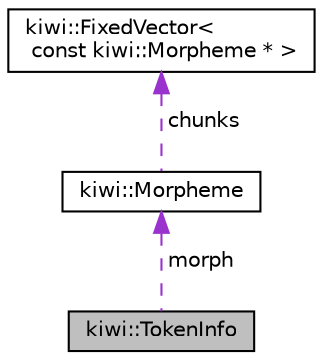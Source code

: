 digraph "kiwi::TokenInfo"
{
 // LATEX_PDF_SIZE
  edge [fontname="Helvetica",fontsize="10",labelfontname="Helvetica",labelfontsize="10"];
  node [fontname="Helvetica",fontsize="10",shape=record];
  Node1 [label="kiwi::TokenInfo",height=0.2,width=0.4,color="black", fillcolor="grey75", style="filled", fontcolor="black",tooltip="분석 완료된 각 형태소들의 정보를 담는 구조체"];
  Node2 -> Node1 [dir="back",color="darkorchid3",fontsize="10",style="dashed",label=" morph" ,fontname="Helvetica"];
  Node2 [label="kiwi::Morpheme",height=0.2,width=0.4,color="black", fillcolor="white", style="filled",URL="$structkiwi_1_1Morpheme.html",tooltip="형태소에 관한 모든 정보를 담는 구조체의 템플릿"];
  Node3 -> Node2 [dir="back",color="darkorchid3",fontsize="10",style="dashed",label=" chunks" ,fontname="Helvetica"];
  Node3 [label="kiwi::FixedVector\<\l const kiwi::Morpheme * \>",height=0.2,width=0.4,color="black", fillcolor="white", style="filled",URL="$classkiwi_1_1FixedVector.html",tooltip=" "];
}
